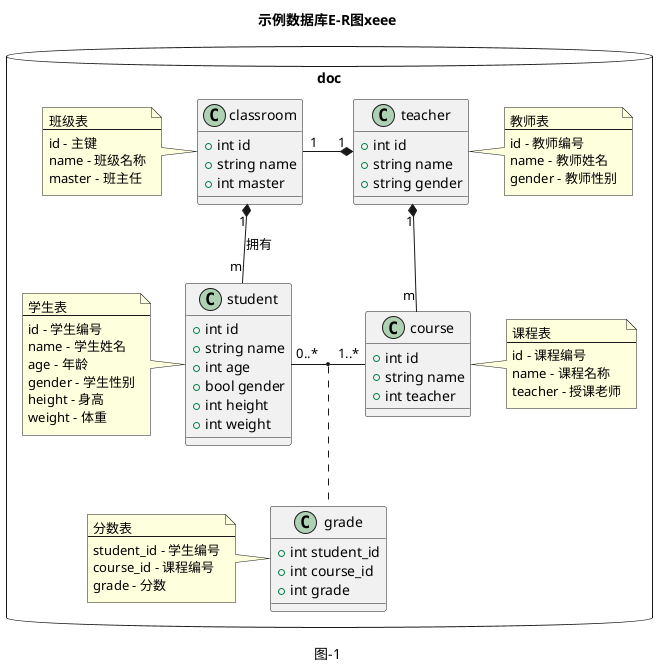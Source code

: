 


@startuml
title
示例数据库E-R图xeee
end title

package doc <<Database>> {

class teacher {
    +int id
    +string name
    +string gender
}
class student {
    +int id
    +string name
    +int age
    +bool gender
    +int height
    +int weight
}

class classroom {
    +int id
    +string name
    +int master
}

class course {
    +int id
    +string name
    +int teacher
}

class grade {
    +int student_id
    +int course_id
    +int grade
}

classroom "1" *-- "m" student : 拥有
classroom "1" -* "1" teacher
teacher "1" *-- "m" course
student "0..*" - "1..*" course
(student,course) ..  grade

note left of student
学生表
----
id - 学生编号
name - 学生姓名
age - 年龄
gender - 学生性别
height - 身高
weight - 体重
end note

note right of course
课程表
----
id - 课程编号
name - 课程名称
teacher - 授课老师
end note

note left of classroom
班级表
----
id - 主键
name - 班级名称
master - 班主任
end note

note left of grade
分数表 
----
student_id - 学生编号
course_id - 课程编号
grade - 分数
end note

note right of teacher
教师表
----
id - 教师编号 
name - 教师姓名
gender - 教师性别
end note
}

caption 图-1
@enduml